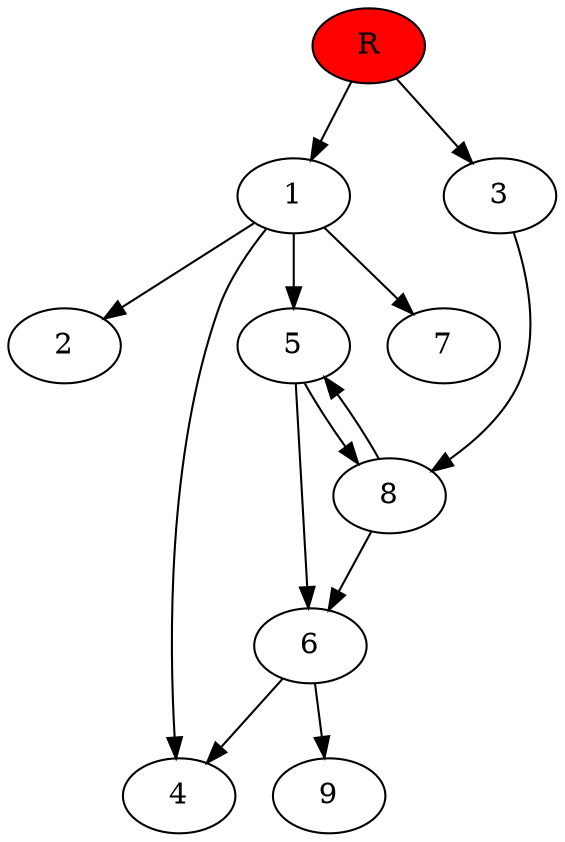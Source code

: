 digraph prb15050 {
	1
	2
	3
	4
	5
	6
	7
	8
	R [fillcolor="#ff0000" style=filled]
	1 -> 2
	1 -> 4
	1 -> 5
	1 -> 7
	3 -> 8
	5 -> 6
	5 -> 8
	6 -> 4
	6 -> 9
	8 -> 5
	8 -> 6
	R -> 1
	R -> 3
}
